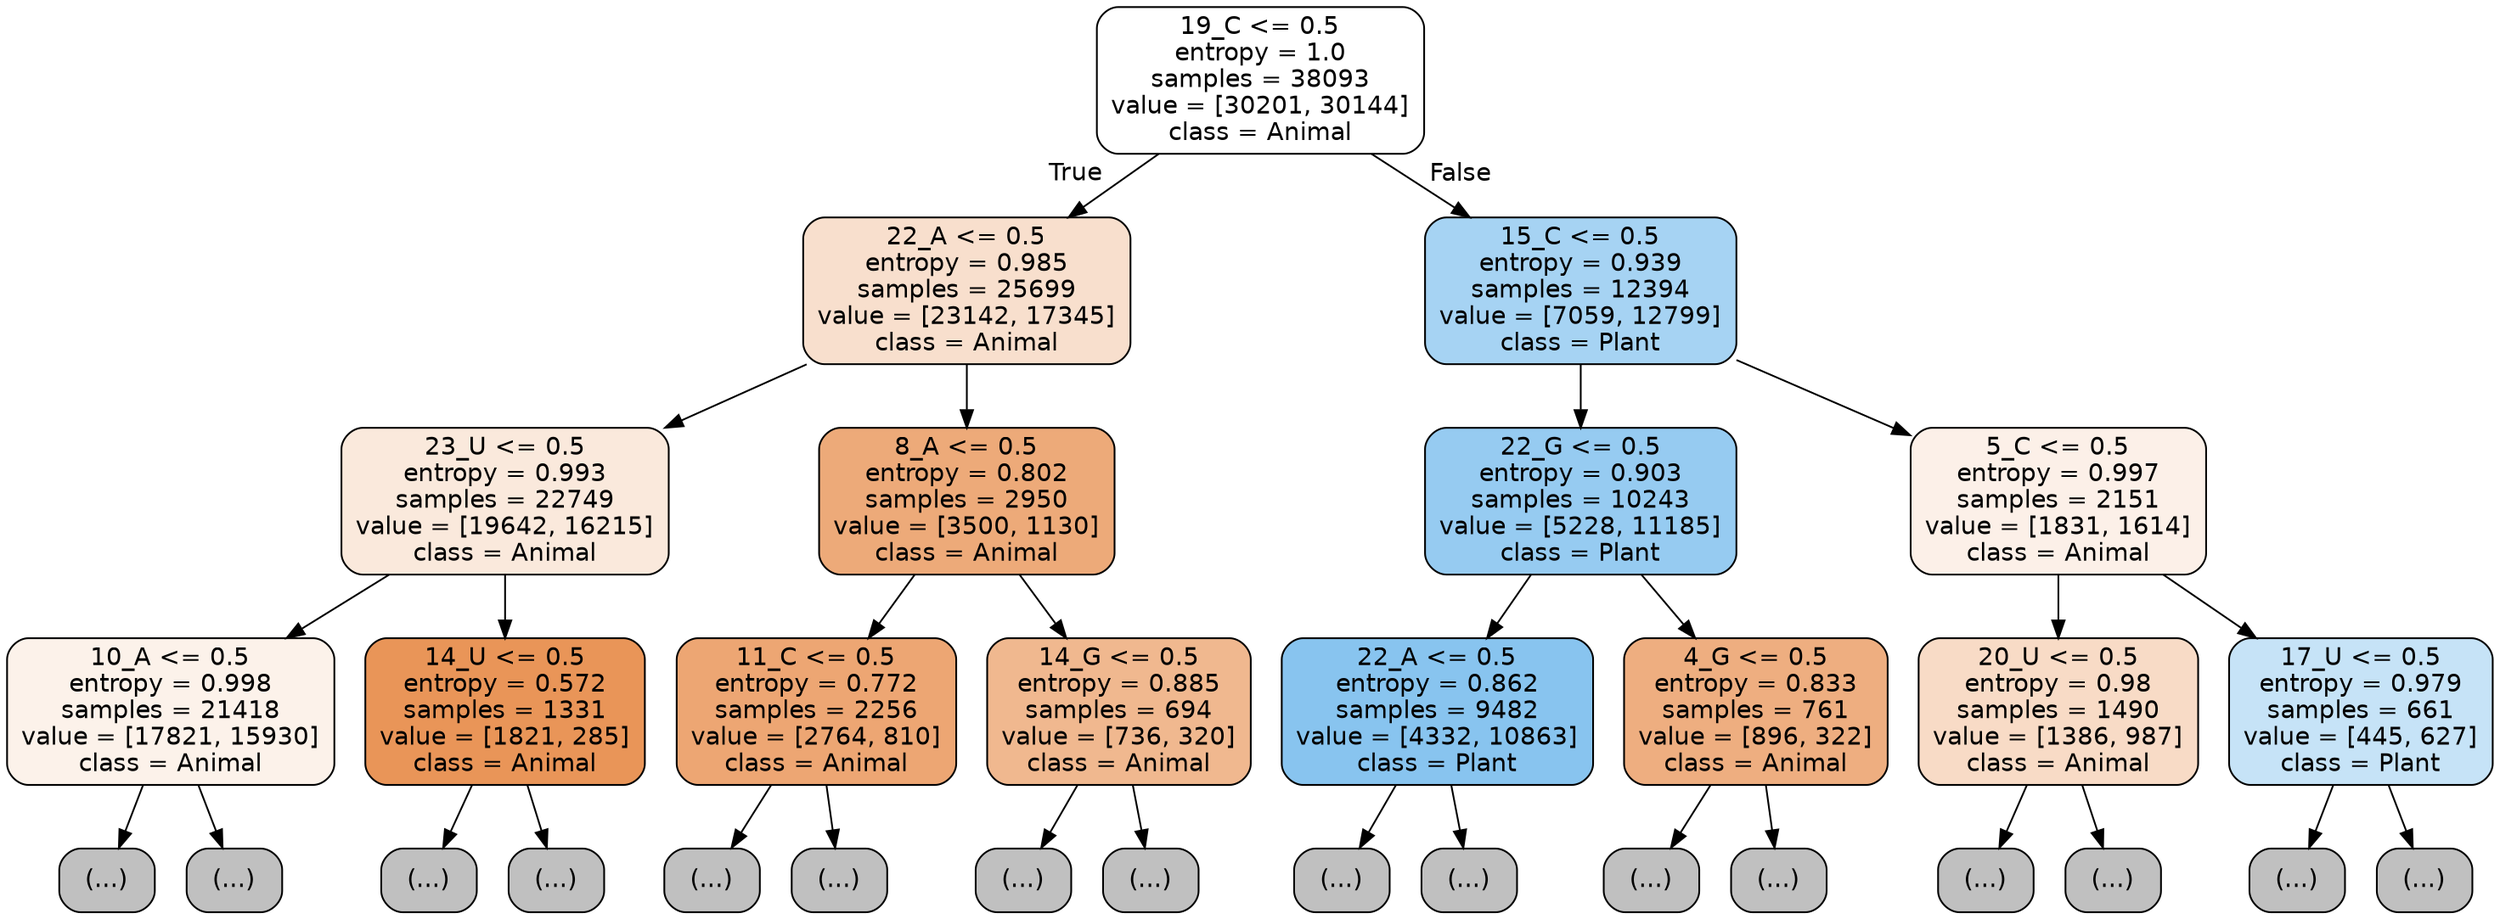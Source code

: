 digraph Tree {
node [shape=box, style="filled, rounded", color="black", fontname="helvetica"] ;
edge [fontname="helvetica"] ;
0 [label="19_C <= 0.5\nentropy = 1.0\nsamples = 38093\nvalue = [30201, 30144]\nclass = Animal", fillcolor="#ffffff"] ;
1 [label="22_A <= 0.5\nentropy = 0.985\nsamples = 25699\nvalue = [23142, 17345]\nclass = Animal", fillcolor="#f8dfcd"] ;
0 -> 1 [labeldistance=2.5, labelangle=45, headlabel="True"] ;
2 [label="23_U <= 0.5\nentropy = 0.993\nsamples = 22749\nvalue = [19642, 16215]\nclass = Animal", fillcolor="#fae9dc"] ;
1 -> 2 ;
3 [label="10_A <= 0.5\nentropy = 0.998\nsamples = 21418\nvalue = [17821, 15930]\nclass = Animal", fillcolor="#fcf2ea"] ;
2 -> 3 ;
4 [label="(...)", fillcolor="#C0C0C0"] ;
3 -> 4 ;
8063 [label="(...)", fillcolor="#C0C0C0"] ;
3 -> 8063 ;
10788 [label="14_U <= 0.5\nentropy = 0.572\nsamples = 1331\nvalue = [1821, 285]\nclass = Animal", fillcolor="#e99558"] ;
2 -> 10788 ;
10789 [label="(...)", fillcolor="#C0C0C0"] ;
10788 -> 10789 ;
11102 [label="(...)", fillcolor="#C0C0C0"] ;
10788 -> 11102 ;
11225 [label="8_A <= 0.5\nentropy = 0.802\nsamples = 2950\nvalue = [3500, 1130]\nclass = Animal", fillcolor="#edaa79"] ;
1 -> 11225 ;
11226 [label="11_C <= 0.5\nentropy = 0.772\nsamples = 2256\nvalue = [2764, 810]\nclass = Animal", fillcolor="#eda673"] ;
11225 -> 11226 ;
11227 [label="(...)", fillcolor="#C0C0C0"] ;
11226 -> 11227 ;
12080 [label="(...)", fillcolor="#C0C0C0"] ;
11226 -> 12080 ;
12305 [label="14_G <= 0.5\nentropy = 0.885\nsamples = 694\nvalue = [736, 320]\nclass = Animal", fillcolor="#f0b88f"] ;
11225 -> 12305 ;
12306 [label="(...)", fillcolor="#C0C0C0"] ;
12305 -> 12306 ;
12565 [label="(...)", fillcolor="#C0C0C0"] ;
12305 -> 12565 ;
12644 [label="15_C <= 0.5\nentropy = 0.939\nsamples = 12394\nvalue = [7059, 12799]\nclass = Plant", fillcolor="#a6d3f3"] ;
0 -> 12644 [labeldistance=2.5, labelangle=-45, headlabel="False"] ;
12645 [label="22_G <= 0.5\nentropy = 0.903\nsamples = 10243\nvalue = [5228, 11185]\nclass = Plant", fillcolor="#96cbf1"] ;
12644 -> 12645 ;
12646 [label="22_A <= 0.5\nentropy = 0.862\nsamples = 9482\nvalue = [4332, 10863]\nclass = Plant", fillcolor="#88c4ef"] ;
12645 -> 12646 ;
12647 [label="(...)", fillcolor="#C0C0C0"] ;
12646 -> 12647 ;
15086 [label="(...)", fillcolor="#C0C0C0"] ;
12646 -> 15086 ;
15435 [label="4_G <= 0.5\nentropy = 0.833\nsamples = 761\nvalue = [896, 322]\nclass = Animal", fillcolor="#eeae80"] ;
12645 -> 15435 ;
15436 [label="(...)", fillcolor="#C0C0C0"] ;
15435 -> 15436 ;
15687 [label="(...)", fillcolor="#C0C0C0"] ;
15435 -> 15687 ;
15820 [label="5_C <= 0.5\nentropy = 0.997\nsamples = 2151\nvalue = [1831, 1614]\nclass = Animal", fillcolor="#fcf0e8"] ;
12644 -> 15820 ;
15821 [label="20_U <= 0.5\nentropy = 0.98\nsamples = 1490\nvalue = [1386, 987]\nclass = Animal", fillcolor="#f8dbc6"] ;
15820 -> 15821 ;
15822 [label="(...)", fillcolor="#C0C0C0"] ;
15821 -> 15822 ;
16319 [label="(...)", fillcolor="#C0C0C0"] ;
15821 -> 16319 ;
16512 [label="17_U <= 0.5\nentropy = 0.979\nsamples = 661\nvalue = [445, 627]\nclass = Plant", fillcolor="#c6e3f7"] ;
15820 -> 16512 ;
16513 [label="(...)", fillcolor="#C0C0C0"] ;
16512 -> 16513 ;
16714 [label="(...)", fillcolor="#C0C0C0"] ;
16512 -> 16714 ;
}